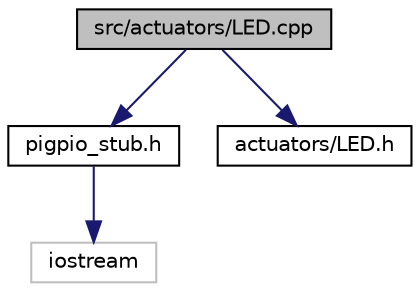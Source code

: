 digraph "src/actuators/LED.cpp"
{
 // LATEX_PDF_SIZE
  edge [fontname="Helvetica",fontsize="10",labelfontname="Helvetica",labelfontsize="10"];
  node [fontname="Helvetica",fontsize="10",shape=record];
  Node1 [label="src/actuators/LED.cpp",height=0.2,width=0.4,color="black", fillcolor="grey75", style="filled", fontcolor="black",tooltip="Controls an LED connected to a GPIO pin on a Raspberry Pi."];
  Node1 -> Node2 [color="midnightblue",fontsize="10",style="solid",fontname="Helvetica"];
  Node2 [label="pigpio_stub.h",height=0.2,width=0.4,color="black", fillcolor="white", style="filled",URL="$pigpio__stub_8h_source.html",tooltip=" "];
  Node2 -> Node3 [color="midnightblue",fontsize="10",style="solid",fontname="Helvetica"];
  Node3 [label="iostream",height=0.2,width=0.4,color="grey75", fillcolor="white", style="filled",tooltip=" "];
  Node1 -> Node4 [color="midnightblue",fontsize="10",style="solid",fontname="Helvetica"];
  Node4 [label="actuators/LED.h",height=0.2,width=0.4,color="black", fillcolor="white", style="filled",URL="$LED_8h.html",tooltip="Header file for the LED class, which controls an LED via a GPIO pin."];
}
